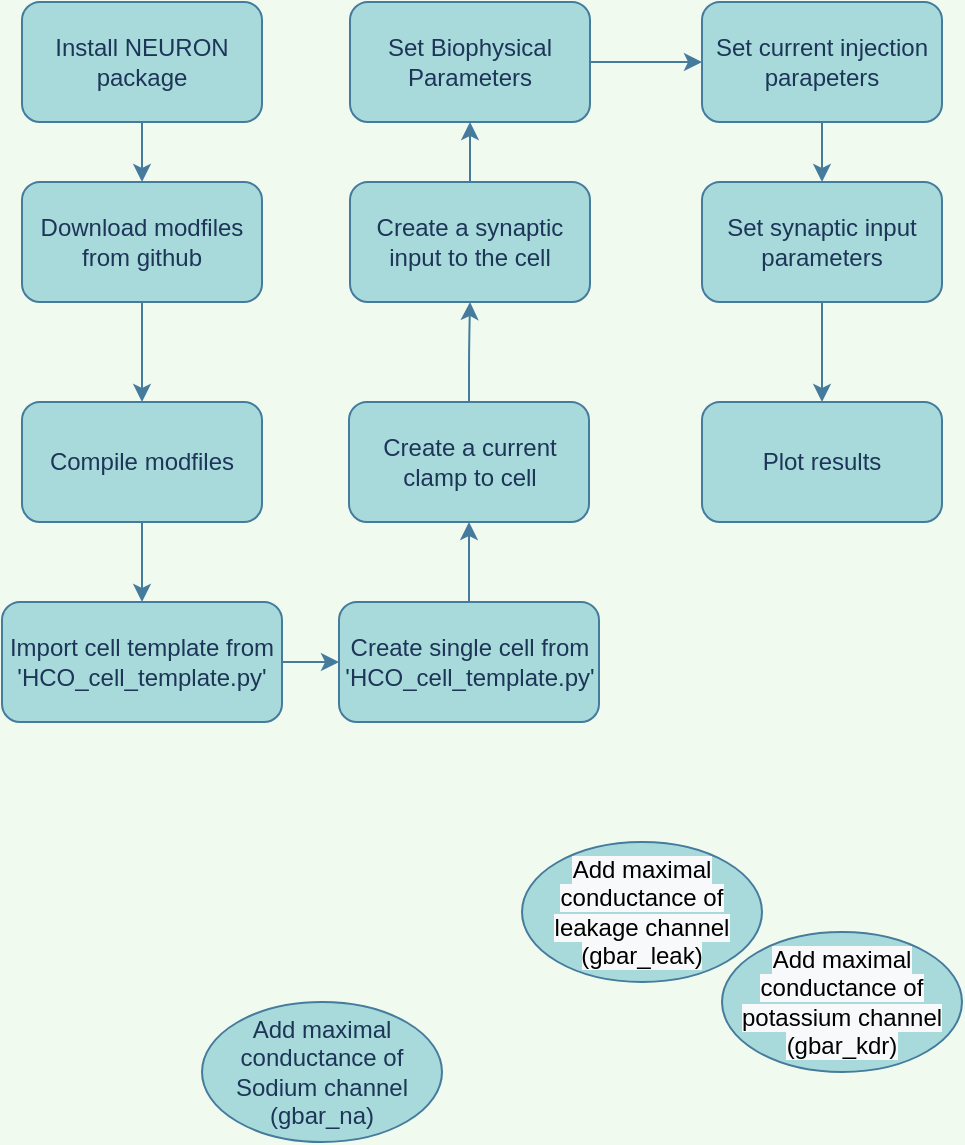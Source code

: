 <mxfile version="20.6.0" type="github">
  <diagram id="C5RBs43oDa-KdzZeNtuy" name="Page-1">
    <mxGraphModel dx="743" dy="749" grid="1" gridSize="10" guides="1" tooltips="1" connect="1" arrows="1" fold="1" page="1" pageScale="1" pageWidth="827" pageHeight="1169" background="#F1FAEE" math="0" shadow="0">
      <root>
        <mxCell id="WIyWlLk6GJQsqaUBKTNV-0" />
        <mxCell id="WIyWlLk6GJQsqaUBKTNV-1" parent="WIyWlLk6GJQsqaUBKTNV-0" />
        <mxCell id="S3W0RM0Gtapi5kBxVmuu-2" value="" style="edgeStyle=orthogonalEdgeStyle;rounded=1;orthogonalLoop=1;jettySize=auto;html=1;labelBackgroundColor=#F1FAEE;strokeColor=#457B9D;fontColor=#1D3557;" parent="WIyWlLk6GJQsqaUBKTNV-1" source="S3W0RM0Gtapi5kBxVmuu-0" target="S3W0RM0Gtapi5kBxVmuu-1" edge="1">
          <mxGeometry relative="1" as="geometry" />
        </mxCell>
        <mxCell id="S3W0RM0Gtapi5kBxVmuu-0" value="Install NEURON package" style="rounded=1;whiteSpace=wrap;html=1;fillColor=#A8DADC;strokeColor=#457B9D;fontColor=#1D3557;" parent="WIyWlLk6GJQsqaUBKTNV-1" vertex="1">
          <mxGeometry x="130" y="50" width="120" height="60" as="geometry" />
        </mxCell>
        <mxCell id="S3W0RM0Gtapi5kBxVmuu-4" value="" style="edgeStyle=orthogonalEdgeStyle;rounded=1;orthogonalLoop=1;jettySize=auto;html=1;labelBackgroundColor=#F1FAEE;strokeColor=#457B9D;fontColor=#1D3557;" parent="WIyWlLk6GJQsqaUBKTNV-1" source="S3W0RM0Gtapi5kBxVmuu-1" target="S3W0RM0Gtapi5kBxVmuu-3" edge="1">
          <mxGeometry relative="1" as="geometry" />
        </mxCell>
        <mxCell id="S3W0RM0Gtapi5kBxVmuu-1" value="Download modfiles from github" style="rounded=1;whiteSpace=wrap;html=1;fillColor=#A8DADC;strokeColor=#457B9D;fontColor=#1D3557;" parent="WIyWlLk6GJQsqaUBKTNV-1" vertex="1">
          <mxGeometry x="130" y="140" width="120" height="60" as="geometry" />
        </mxCell>
        <mxCell id="S3W0RM0Gtapi5kBxVmuu-6" value="" style="edgeStyle=orthogonalEdgeStyle;rounded=1;orthogonalLoop=1;jettySize=auto;html=1;labelBackgroundColor=#F1FAEE;strokeColor=#457B9D;fontColor=#1D3557;" parent="WIyWlLk6GJQsqaUBKTNV-1" source="S3W0RM0Gtapi5kBxVmuu-3" target="S3W0RM0Gtapi5kBxVmuu-5" edge="1">
          <mxGeometry relative="1" as="geometry" />
        </mxCell>
        <mxCell id="S3W0RM0Gtapi5kBxVmuu-3" value="Compile modfiles" style="rounded=1;whiteSpace=wrap;html=1;fillColor=#A8DADC;strokeColor=#457B9D;fontColor=#1D3557;" parent="WIyWlLk6GJQsqaUBKTNV-1" vertex="1">
          <mxGeometry x="130" y="250" width="120" height="60" as="geometry" />
        </mxCell>
        <mxCell id="11X8ykVp8WnPhwtMstLI-6" value="" style="edgeStyle=orthogonalEdgeStyle;rounded=1;orthogonalLoop=1;jettySize=auto;html=1;labelBackgroundColor=#F1FAEE;strokeColor=#457B9D;fontColor=#1D3557;" edge="1" parent="WIyWlLk6GJQsqaUBKTNV-1" source="S3W0RM0Gtapi5kBxVmuu-5" target="11X8ykVp8WnPhwtMstLI-2">
          <mxGeometry relative="1" as="geometry" />
        </mxCell>
        <mxCell id="S3W0RM0Gtapi5kBxVmuu-5" value="Import cell template from &#39;HCO_cell_template.py&#39;" style="rounded=1;whiteSpace=wrap;html=1;fillColor=#A8DADC;strokeColor=#457B9D;fontColor=#1D3557;" parent="WIyWlLk6GJQsqaUBKTNV-1" vertex="1">
          <mxGeometry x="120" y="350" width="140" height="60" as="geometry" />
        </mxCell>
        <mxCell id="11X8ykVp8WnPhwtMstLI-9" value="" style="edgeStyle=orthogonalEdgeStyle;rounded=1;orthogonalLoop=1;jettySize=auto;html=1;labelBackgroundColor=#F1FAEE;strokeColor=#457B9D;fontColor=#1D3557;" edge="1" parent="WIyWlLk6GJQsqaUBKTNV-1" source="S3W0RM0Gtapi5kBxVmuu-7" target="S3W0RM0Gtapi5kBxVmuu-17">
          <mxGeometry relative="1" as="geometry" />
        </mxCell>
        <mxCell id="S3W0RM0Gtapi5kBxVmuu-7" value="Set Biophysical Parameters" style="rounded=1;whiteSpace=wrap;html=1;fillColor=#A8DADC;strokeColor=#457B9D;fontColor=#1D3557;" parent="WIyWlLk6GJQsqaUBKTNV-1" vertex="1">
          <mxGeometry x="294" y="50" width="120" height="60" as="geometry" />
        </mxCell>
        <mxCell id="11X8ykVp8WnPhwtMstLI-10" value="" style="edgeStyle=orthogonalEdgeStyle;rounded=1;orthogonalLoop=1;jettySize=auto;html=1;labelBackgroundColor=#F1FAEE;strokeColor=#457B9D;fontColor=#1D3557;" edge="1" parent="WIyWlLk6GJQsqaUBKTNV-1" source="S3W0RM0Gtapi5kBxVmuu-17" target="S3W0RM0Gtapi5kBxVmuu-31">
          <mxGeometry relative="1" as="geometry" />
        </mxCell>
        <mxCell id="S3W0RM0Gtapi5kBxVmuu-17" value="Set current injection parapeters" style="rounded=1;whiteSpace=wrap;html=1;fillColor=#A8DADC;strokeColor=#457B9D;fontColor=#1D3557;" parent="WIyWlLk6GJQsqaUBKTNV-1" vertex="1">
          <mxGeometry x="470" y="50" width="120" height="60" as="geometry" />
        </mxCell>
        <mxCell id="S3W0RM0Gtapi5kBxVmuu-23" value="&lt;meta charset=&quot;utf-8&quot;&gt;&lt;span style=&quot;color: rgb(0, 0, 0); font-family: Helvetica; font-size: 12px; font-style: normal; font-variant-ligatures: normal; font-variant-caps: normal; font-weight: 400; letter-spacing: normal; orphans: 2; text-align: center; text-indent: 0px; text-transform: none; widows: 2; word-spacing: 0px; -webkit-text-stroke-width: 0px; background-color: rgb(248, 249, 250); text-decoration-thickness: initial; text-decoration-style: initial; text-decoration-color: initial; float: none; display: inline !important;&quot;&gt;Add maximal conductance of leakage channel (gbar_leak)&lt;/span&gt;" style="ellipse;whiteSpace=wrap;html=1;rounded=1;fillColor=#A8DADC;strokeColor=#457B9D;fontColor=#1D3557;" parent="WIyWlLk6GJQsqaUBKTNV-1" vertex="1">
          <mxGeometry x="380" y="470" width="120" height="70" as="geometry" />
        </mxCell>
        <mxCell id="S3W0RM0Gtapi5kBxVmuu-26" value="Add maximal conductance of Sodium channel (gbar_na)" style="ellipse;whiteSpace=wrap;html=1;rounded=1;fillColor=#A8DADC;strokeColor=#457B9D;fontColor=#1D3557;" parent="WIyWlLk6GJQsqaUBKTNV-1" vertex="1">
          <mxGeometry x="220" y="550" width="120" height="70" as="geometry" />
        </mxCell>
        <mxCell id="S3W0RM0Gtapi5kBxVmuu-28" value="&lt;meta charset=&quot;utf-8&quot;&gt;&lt;span style=&quot;color: rgb(0, 0, 0); font-family: Helvetica; font-size: 12px; font-style: normal; font-variant-ligatures: normal; font-variant-caps: normal; font-weight: 400; letter-spacing: normal; orphans: 2; text-align: center; text-indent: 0px; text-transform: none; widows: 2; word-spacing: 0px; -webkit-text-stroke-width: 0px; background-color: rgb(248, 249, 250); text-decoration-thickness: initial; text-decoration-style: initial; text-decoration-color: initial; float: none; display: inline !important;&quot;&gt;Add maximal conductance of potassium channel (gbar_kdr)&lt;/span&gt;" style="ellipse;whiteSpace=wrap;html=1;rounded=1;fillColor=#A8DADC;strokeColor=#457B9D;fontColor=#1D3557;" parent="WIyWlLk6GJQsqaUBKTNV-1" vertex="1">
          <mxGeometry x="480" y="515" width="120" height="70" as="geometry" />
        </mxCell>
        <mxCell id="11X8ykVp8WnPhwtMstLI-11" value="" style="edgeStyle=orthogonalEdgeStyle;rounded=1;orthogonalLoop=1;jettySize=auto;html=1;labelBackgroundColor=#F1FAEE;strokeColor=#457B9D;fontColor=#1D3557;" edge="1" parent="WIyWlLk6GJQsqaUBKTNV-1" source="S3W0RM0Gtapi5kBxVmuu-31" target="S3W0RM0Gtapi5kBxVmuu-33">
          <mxGeometry relative="1" as="geometry" />
        </mxCell>
        <mxCell id="S3W0RM0Gtapi5kBxVmuu-31" value="Set synaptic input parameters" style="whiteSpace=wrap;html=1;rounded=1;fillColor=#A8DADC;strokeColor=#457B9D;fontColor=#1D3557;" parent="WIyWlLk6GJQsqaUBKTNV-1" vertex="1">
          <mxGeometry x="470" y="140" width="120" height="60" as="geometry" />
        </mxCell>
        <mxCell id="S3W0RM0Gtapi5kBxVmuu-33" value="Plot results" style="whiteSpace=wrap;html=1;rounded=1;fillColor=#A8DADC;strokeColor=#457B9D;fontColor=#1D3557;" parent="WIyWlLk6GJQsqaUBKTNV-1" vertex="1">
          <mxGeometry x="470" y="250" width="120" height="60" as="geometry" />
        </mxCell>
        <mxCell id="11X8ykVp8WnPhwtMstLI-7" value="" style="edgeStyle=orthogonalEdgeStyle;rounded=1;orthogonalLoop=1;jettySize=auto;html=1;labelBackgroundColor=#F1FAEE;strokeColor=#457B9D;fontColor=#1D3557;" edge="1" parent="WIyWlLk6GJQsqaUBKTNV-1" source="11X8ykVp8WnPhwtMstLI-2" target="11X8ykVp8WnPhwtMstLI-3">
          <mxGeometry relative="1" as="geometry" />
        </mxCell>
        <mxCell id="11X8ykVp8WnPhwtMstLI-2" value="Create single cell from &#39;HCO_cell_template.py&#39;" style="rounded=1;whiteSpace=wrap;html=1;fillColor=#A8DADC;strokeColor=#457B9D;fontColor=#1D3557;" vertex="1" parent="WIyWlLk6GJQsqaUBKTNV-1">
          <mxGeometry x="288.5" y="350" width="130" height="60" as="geometry" />
        </mxCell>
        <mxCell id="11X8ykVp8WnPhwtMstLI-5" value="" style="edgeStyle=orthogonalEdgeStyle;rounded=1;orthogonalLoop=1;jettySize=auto;html=1;labelBackgroundColor=#F1FAEE;strokeColor=#457B9D;fontColor=#1D3557;" edge="1" parent="WIyWlLk6GJQsqaUBKTNV-1" source="11X8ykVp8WnPhwtMstLI-3" target="11X8ykVp8WnPhwtMstLI-4">
          <mxGeometry relative="1" as="geometry" />
        </mxCell>
        <mxCell id="11X8ykVp8WnPhwtMstLI-3" value="Create a current clamp to cell" style="rounded=1;whiteSpace=wrap;html=1;fillColor=#A8DADC;strokeColor=#457B9D;fontColor=#1D3557;" vertex="1" parent="WIyWlLk6GJQsqaUBKTNV-1">
          <mxGeometry x="293.5" y="250" width="120" height="60" as="geometry" />
        </mxCell>
        <mxCell id="11X8ykVp8WnPhwtMstLI-8" value="" style="edgeStyle=orthogonalEdgeStyle;rounded=1;orthogonalLoop=1;jettySize=auto;html=1;labelBackgroundColor=#F1FAEE;strokeColor=#457B9D;fontColor=#1D3557;" edge="1" parent="WIyWlLk6GJQsqaUBKTNV-1" source="11X8ykVp8WnPhwtMstLI-4" target="S3W0RM0Gtapi5kBxVmuu-7">
          <mxGeometry relative="1" as="geometry" />
        </mxCell>
        <mxCell id="11X8ykVp8WnPhwtMstLI-4" value="Create a synaptic input to the cell" style="rounded=1;whiteSpace=wrap;html=1;fillColor=#A8DADC;strokeColor=#457B9D;fontColor=#1D3557;" vertex="1" parent="WIyWlLk6GJQsqaUBKTNV-1">
          <mxGeometry x="294" y="140" width="120" height="60" as="geometry" />
        </mxCell>
      </root>
    </mxGraphModel>
  </diagram>
</mxfile>

